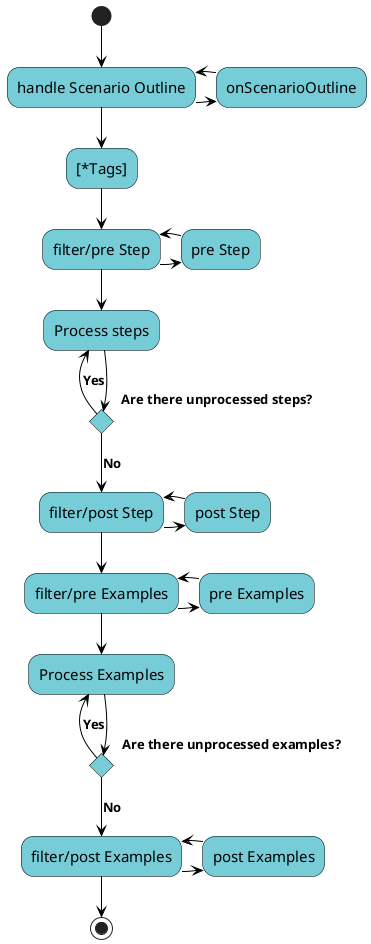 @startuml
skinparam activity {
BackgroundColor #76CDD8
ArrowColor black
ArrowFontSize 13
ArrowFontStyle bold
ArrowFontName Segoe UI
BorderColor black
FontName Segoe UI
FontSize 15
}
(*) --> "handle Scenario Outline"
-right-> "onScenarioOutline"
-left-> "handle Scenario Outline"
--> "[*Tags]"
--> "filter/pre Step"
-right-> "pre Step"
-left-> "filter/pre Step"
--> "Process steps"
If "Are there unprocessed steps?"
-left-> [Yes] "Process steps"
else
--> [No] "filter/post Step"
-right-> "post Step"
-left-> "filter/post Step"
--> "filter/pre Examples"
-right-> "pre Examples"
-left-> "filter/pre Examples"
--> "Process Examples"
If "Are there unprocessed examples?"
-left-> [Yes] "Process Examples"
else
--> [No] "filter/post Examples"
-right-> "post Examples"
-left-> "filter/post Examples"
--> (*)
@enduml